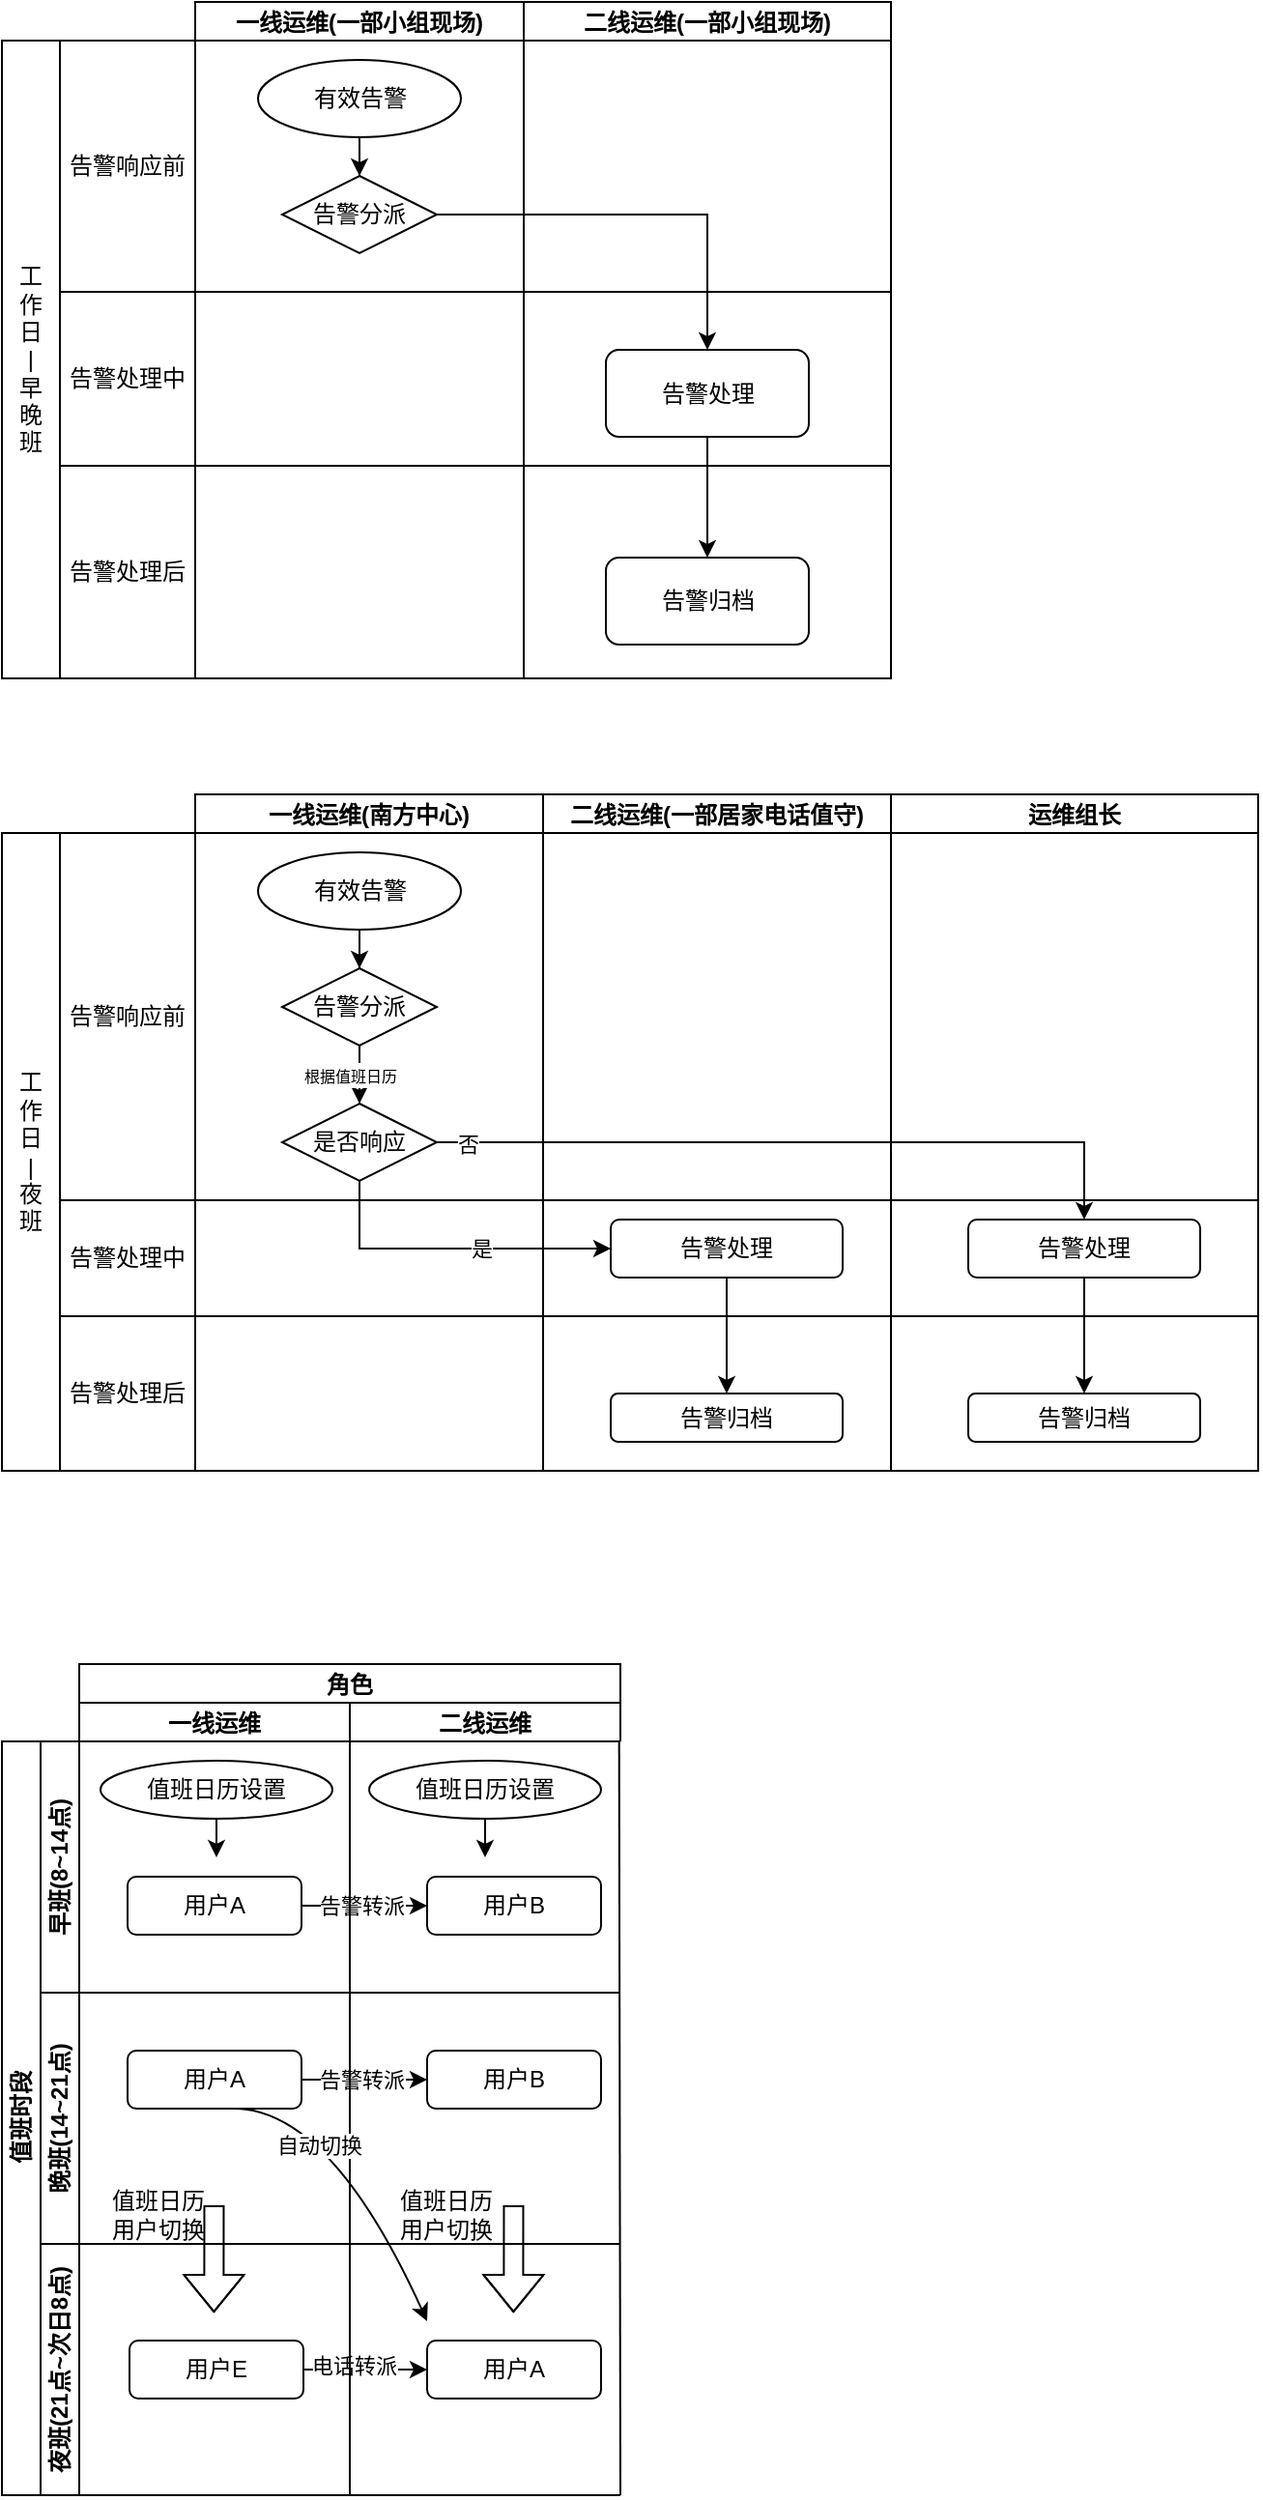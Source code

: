 <mxfile version="24.2.1" type="github">
  <diagram name="第 1 页" id="uyAYRrN_ciRT2oY6E2k2">
    <mxGraphModel dx="909" dy="530" grid="1" gridSize="10" guides="1" tooltips="1" connect="1" arrows="1" fold="1" page="1" pageScale="1" pageWidth="1169" pageHeight="1654" math="0" shadow="0">
      <root>
        <mxCell id="0" />
        <mxCell id="1" parent="0" />
        <mxCell id="3dFxkeG1vcI2UrQQrLY8-1" value="&lt;div&gt;工&lt;div&gt;作&lt;/div&gt;&lt;div&gt;日&lt;/div&gt;&lt;/div&gt;&lt;div&gt;|&lt;/div&gt;&lt;div&gt;早&lt;br&gt;晚&lt;/div&gt;&lt;div&gt;班&lt;br&gt;&lt;/div&gt;" style="rounded=0;whiteSpace=wrap;html=1;" parent="1" vertex="1">
          <mxGeometry x="150" y="100" width="30" height="330" as="geometry" />
        </mxCell>
        <mxCell id="3dFxkeG1vcI2UrQQrLY8-3" value="告警&lt;span style=&quot;background-color: initial;&quot;&gt;响应&lt;/span&gt;&lt;span style=&quot;background-color: initial;&quot;&gt;前&lt;/span&gt;" style="rounded=0;whiteSpace=wrap;html=1;" parent="1" vertex="1">
          <mxGeometry x="180" y="100" width="70" height="130" as="geometry" />
        </mxCell>
        <mxCell id="3dFxkeG1vcI2UrQQrLY8-4" value="告警处理中" style="rounded=0;whiteSpace=wrap;html=1;" parent="1" vertex="1">
          <mxGeometry x="180" y="230" width="70" height="90" as="geometry" />
        </mxCell>
        <mxCell id="3dFxkeG1vcI2UrQQrLY8-5" value="告警处理后" style="rounded=0;whiteSpace=wrap;html=1;" parent="1" vertex="1">
          <mxGeometry x="180" y="320" width="70" height="110" as="geometry" />
        </mxCell>
        <mxCell id="3dFxkeG1vcI2UrQQrLY8-6" value="一线运维(一部小组现场)" style="swimlane;startSize=20;" parent="1" vertex="1">
          <mxGeometry x="250" y="80" width="170" height="350" as="geometry" />
        </mxCell>
        <mxCell id="3dFxkeG1vcI2UrQQrLY8-22" value="" style="edgeStyle=orthogonalEdgeStyle;rounded=0;orthogonalLoop=1;jettySize=auto;html=1;" parent="3dFxkeG1vcI2UrQQrLY8-6" source="3dFxkeG1vcI2UrQQrLY8-20" target="3dFxkeG1vcI2UrQQrLY8-21" edge="1">
          <mxGeometry relative="1" as="geometry" />
        </mxCell>
        <mxCell id="3dFxkeG1vcI2UrQQrLY8-20" value="有效告警" style="ellipse;whiteSpace=wrap;html=1;" parent="3dFxkeG1vcI2UrQQrLY8-6" vertex="1">
          <mxGeometry x="32.5" y="30" width="105" height="40" as="geometry" />
        </mxCell>
        <mxCell id="3dFxkeG1vcI2UrQQrLY8-21" value="告警分派" style="rhombus;whiteSpace=wrap;html=1;" parent="3dFxkeG1vcI2UrQQrLY8-6" vertex="1">
          <mxGeometry x="45" y="90" width="80" height="40" as="geometry" />
        </mxCell>
        <mxCell id="3dFxkeG1vcI2UrQQrLY8-73" value="" style="endArrow=none;html=1;rounded=0;" parent="3dFxkeG1vcI2UrQQrLY8-6" edge="1">
          <mxGeometry width="50" height="50" relative="1" as="geometry">
            <mxPoint y="150" as="sourcePoint" />
            <mxPoint x="360" y="150" as="targetPoint" />
          </mxGeometry>
        </mxCell>
        <mxCell id="3dFxkeG1vcI2UrQQrLY8-12" value="二线运维(一部小组现场)" style="swimlane;startSize=20;" parent="1" vertex="1">
          <mxGeometry x="420" y="80" width="190" height="350" as="geometry" />
        </mxCell>
        <mxCell id="3dFxkeG1vcI2UrQQrLY8-30" value="" style="edgeStyle=orthogonalEdgeStyle;rounded=0;orthogonalLoop=1;jettySize=auto;html=1;" parent="3dFxkeG1vcI2UrQQrLY8-12" source="3dFxkeG1vcI2UrQQrLY8-23" target="3dFxkeG1vcI2UrQQrLY8-29" edge="1">
          <mxGeometry relative="1" as="geometry" />
        </mxCell>
        <mxCell id="3dFxkeG1vcI2UrQQrLY8-23" value="告警处理" style="rounded=1;whiteSpace=wrap;html=1;" parent="3dFxkeG1vcI2UrQQrLY8-12" vertex="1">
          <mxGeometry x="42.5" y="180" width="105" height="45" as="geometry" />
        </mxCell>
        <mxCell id="3dFxkeG1vcI2UrQQrLY8-29" value="告警归档" style="rounded=1;whiteSpace=wrap;html=1;" parent="3dFxkeG1vcI2UrQQrLY8-12" vertex="1">
          <mxGeometry x="42.5" y="287.5" width="105" height="45" as="geometry" />
        </mxCell>
        <mxCell id="3dFxkeG1vcI2UrQQrLY8-75" value="" style="endArrow=none;html=1;rounded=0;" parent="3dFxkeG1vcI2UrQQrLY8-12" edge="1">
          <mxGeometry width="50" height="50" relative="1" as="geometry">
            <mxPoint x="-170" y="240" as="sourcePoint" />
            <mxPoint x="190" y="240" as="targetPoint" />
          </mxGeometry>
        </mxCell>
        <mxCell id="3dFxkeG1vcI2UrQQrLY8-24" style="edgeStyle=orthogonalEdgeStyle;rounded=0;orthogonalLoop=1;jettySize=auto;html=1;" parent="1" source="3dFxkeG1vcI2UrQQrLY8-21" target="3dFxkeG1vcI2UrQQrLY8-23" edge="1">
          <mxGeometry relative="1" as="geometry" />
        </mxCell>
        <mxCell id="3dFxkeG1vcI2UrQQrLY8-59" value="工&lt;div&gt;作&lt;/div&gt;&lt;div&gt;日&lt;div&gt;|&lt;/div&gt;&lt;div&gt;夜&lt;/div&gt;&lt;div&gt;班&lt;/div&gt;&lt;/div&gt;" style="rounded=0;whiteSpace=wrap;html=1;" parent="1" vertex="1">
          <mxGeometry x="150" y="510" width="30" height="330" as="geometry" />
        </mxCell>
        <mxCell id="3dFxkeG1vcI2UrQQrLY8-60" value="告警&lt;span style=&quot;background-color: initial;&quot;&gt;响应&lt;/span&gt;&lt;span style=&quot;background-color: initial;&quot;&gt;前&lt;/span&gt;" style="rounded=0;whiteSpace=wrap;html=1;" parent="1" vertex="1">
          <mxGeometry x="180" y="510" width="70" height="190" as="geometry" />
        </mxCell>
        <mxCell id="3dFxkeG1vcI2UrQQrLY8-61" value="告警处理中" style="rounded=0;whiteSpace=wrap;html=1;" parent="1" vertex="1">
          <mxGeometry x="180" y="700" width="70" height="60" as="geometry" />
        </mxCell>
        <mxCell id="3dFxkeG1vcI2UrQQrLY8-62" value="告警处理后" style="rounded=0;whiteSpace=wrap;html=1;" parent="1" vertex="1">
          <mxGeometry x="180" y="760" width="70" height="80" as="geometry" />
        </mxCell>
        <mxCell id="3dFxkeG1vcI2UrQQrLY8-63" value="一线运维(南方中心)" style="swimlane;startSize=20;" parent="1" vertex="1">
          <mxGeometry x="250" y="490" width="180" height="350" as="geometry" />
        </mxCell>
        <mxCell id="3dFxkeG1vcI2UrQQrLY8-64" value="" style="edgeStyle=orthogonalEdgeStyle;rounded=0;orthogonalLoop=1;jettySize=auto;html=1;" parent="3dFxkeG1vcI2UrQQrLY8-63" source="3dFxkeG1vcI2UrQQrLY8-65" target="3dFxkeG1vcI2UrQQrLY8-66" edge="1">
          <mxGeometry relative="1" as="geometry" />
        </mxCell>
        <mxCell id="3dFxkeG1vcI2UrQQrLY8-65" value="有效告警" style="ellipse;whiteSpace=wrap;html=1;" parent="3dFxkeG1vcI2UrQQrLY8-63" vertex="1">
          <mxGeometry x="32.5" y="30" width="105" height="40" as="geometry" />
        </mxCell>
        <mxCell id="3dFxkeG1vcI2UrQQrLY8-87" value="&lt;span style=&quot;font-size: 8px;&quot;&gt;根据值班日历&lt;/span&gt;" style="edgeStyle=orthogonalEdgeStyle;rounded=0;orthogonalLoop=1;jettySize=auto;html=1;" parent="3dFxkeG1vcI2UrQQrLY8-63" source="3dFxkeG1vcI2UrQQrLY8-66" target="3dFxkeG1vcI2UrQQrLY8-86" edge="1">
          <mxGeometry y="5" relative="1" as="geometry">
            <mxPoint as="offset" />
          </mxGeometry>
        </mxCell>
        <mxCell id="3dFxkeG1vcI2UrQQrLY8-66" value="告警分派" style="rhombus;whiteSpace=wrap;html=1;" parent="3dFxkeG1vcI2UrQQrLY8-63" vertex="1">
          <mxGeometry x="45" y="90" width="80" height="40" as="geometry" />
        </mxCell>
        <mxCell id="3dFxkeG1vcI2UrQQrLY8-86" value="是否响应" style="rhombus;whiteSpace=wrap;html=1;" parent="3dFxkeG1vcI2UrQQrLY8-63" vertex="1">
          <mxGeometry x="45" y="160" width="80" height="40" as="geometry" />
        </mxCell>
        <mxCell id="3dFxkeG1vcI2UrQQrLY8-100" value="" style="endArrow=none;html=1;rounded=0;" parent="3dFxkeG1vcI2UrQQrLY8-63" edge="1">
          <mxGeometry width="50" height="50" relative="1" as="geometry">
            <mxPoint y="210" as="sourcePoint" />
            <mxPoint x="550" y="210" as="targetPoint" />
          </mxGeometry>
        </mxCell>
        <mxCell id="3dFxkeG1vcI2UrQQrLY8-99" value="" style="endArrow=none;html=1;rounded=0;" parent="3dFxkeG1vcI2UrQQrLY8-63" edge="1">
          <mxGeometry width="50" height="50" relative="1" as="geometry">
            <mxPoint y="270" as="sourcePoint" />
            <mxPoint x="550" y="270" as="targetPoint" />
          </mxGeometry>
        </mxCell>
        <mxCell id="3dFxkeG1vcI2UrQQrLY8-67" value="二线运维(一部居家电话值守)" style="swimlane;startSize=20;" parent="1" vertex="1">
          <mxGeometry x="430" y="490" width="180" height="350" as="geometry" />
        </mxCell>
        <mxCell id="3dFxkeG1vcI2UrQQrLY8-82" value="" style="edgeStyle=orthogonalEdgeStyle;rounded=0;orthogonalLoop=1;jettySize=auto;html=1;" parent="3dFxkeG1vcI2UrQQrLY8-67" source="3dFxkeG1vcI2UrQQrLY8-78" target="3dFxkeG1vcI2UrQQrLY8-81" edge="1">
          <mxGeometry relative="1" as="geometry" />
        </mxCell>
        <mxCell id="3dFxkeG1vcI2UrQQrLY8-78" value="告警处理" style="whiteSpace=wrap;html=1;rounded=1;" parent="3dFxkeG1vcI2UrQQrLY8-67" vertex="1">
          <mxGeometry x="35" y="220" width="120" height="30" as="geometry" />
        </mxCell>
        <mxCell id="3dFxkeG1vcI2UrQQrLY8-81" value="告警归档" style="rounded=1;whiteSpace=wrap;html=1;" parent="3dFxkeG1vcI2UrQQrLY8-67" vertex="1">
          <mxGeometry x="35" y="310" width="120" height="25" as="geometry" />
        </mxCell>
        <mxCell id="3dFxkeG1vcI2UrQQrLY8-71" value="运维组长" style="swimlane;startSize=20;" parent="1" vertex="1">
          <mxGeometry x="610" y="490" width="190" height="350" as="geometry" />
        </mxCell>
        <mxCell id="3dFxkeG1vcI2UrQQrLY8-92" value="" style="edgeStyle=orthogonalEdgeStyle;rounded=0;orthogonalLoop=1;jettySize=auto;html=1;" parent="3dFxkeG1vcI2UrQQrLY8-71" source="3dFxkeG1vcI2UrQQrLY8-83" target="3dFxkeG1vcI2UrQQrLY8-91" edge="1">
          <mxGeometry relative="1" as="geometry" />
        </mxCell>
        <mxCell id="3dFxkeG1vcI2UrQQrLY8-83" value="告警处理" style="whiteSpace=wrap;html=1;rounded=1;" parent="3dFxkeG1vcI2UrQQrLY8-71" vertex="1">
          <mxGeometry x="40" y="220" width="120" height="30" as="geometry" />
        </mxCell>
        <mxCell id="3dFxkeG1vcI2UrQQrLY8-91" value="告警归档" style="rounded=1;whiteSpace=wrap;html=1;" parent="3dFxkeG1vcI2UrQQrLY8-71" vertex="1">
          <mxGeometry x="40" y="310" width="120" height="25" as="geometry" />
        </mxCell>
        <mxCell id="3dFxkeG1vcI2UrQQrLY8-94" style="edgeStyle=orthogonalEdgeStyle;rounded=0;orthogonalLoop=1;jettySize=auto;html=1;entryX=0;entryY=0.5;entryDx=0;entryDy=0;" parent="1" source="3dFxkeG1vcI2UrQQrLY8-86" target="3dFxkeG1vcI2UrQQrLY8-78" edge="1">
          <mxGeometry relative="1" as="geometry">
            <Array as="points">
              <mxPoint x="335" y="725" />
            </Array>
          </mxGeometry>
        </mxCell>
        <mxCell id="3dFxkeG1vcI2UrQQrLY8-95" value="是" style="edgeLabel;html=1;align=center;verticalAlign=middle;resizable=0;points=[];" parent="3dFxkeG1vcI2UrQQrLY8-94" vertex="1" connectable="0">
          <mxGeometry x="0.132" y="1" relative="1" as="geometry">
            <mxPoint x="4" y="1" as="offset" />
          </mxGeometry>
        </mxCell>
        <mxCell id="3dFxkeG1vcI2UrQQrLY8-96" style="edgeStyle=orthogonalEdgeStyle;rounded=0;orthogonalLoop=1;jettySize=auto;html=1;entryX=0.5;entryY=0;entryDx=0;entryDy=0;" parent="1" source="3dFxkeG1vcI2UrQQrLY8-86" target="3dFxkeG1vcI2UrQQrLY8-83" edge="1">
          <mxGeometry relative="1" as="geometry" />
        </mxCell>
        <mxCell id="3dFxkeG1vcI2UrQQrLY8-97" value="否" style="edgeLabel;html=1;align=center;verticalAlign=middle;resizable=0;points=[];" parent="3dFxkeG1vcI2UrQQrLY8-96" vertex="1" connectable="0">
          <mxGeometry x="-0.917" y="-1" relative="1" as="geometry">
            <mxPoint as="offset" />
          </mxGeometry>
        </mxCell>
        <mxCell id="fDfrXuj3-s6hi7tqcqSu-27" value="值班时段" style="swimlane;childLayout=stackLayout;resizeParent=1;resizeParentMax=0;horizontal=0;startSize=20;horizontalStack=0;html=1;" parent="1" vertex="1" collapsed="1">
          <mxGeometry x="150" y="980" width="20" height="390" as="geometry">
            <mxRectangle x="80" y="320" width="480" height="30" as="alternateBounds" />
          </mxGeometry>
        </mxCell>
        <mxCell id="fDfrXuj3-s6hi7tqcqSu-28" value="早班(8~14点)" style="swimlane;horizontal=0;whiteSpace=wrap;html=1;startSize=23;" parent="1" vertex="1">
          <mxGeometry x="170" y="980" width="20" height="130" as="geometry" />
        </mxCell>
        <mxCell id="fDfrXuj3-s6hi7tqcqSu-29" value="一线运维" style="swimlane;startSize=23;" parent="1" vertex="1">
          <mxGeometry x="190" y="960" width="140" height="20" as="geometry" />
        </mxCell>
        <mxCell id="fDfrXuj3-s6hi7tqcqSu-30" value="二线运维" style="swimlane;startSize=23;" parent="1" vertex="1">
          <mxGeometry x="330" y="960" width="140" height="20" as="geometry" />
        </mxCell>
        <mxCell id="fDfrXuj3-s6hi7tqcqSu-31" value="角色" style="swimlane;" parent="1" vertex="1">
          <mxGeometry x="190" y="940" width="280" height="20" as="geometry" />
        </mxCell>
        <mxCell id="fDfrXuj3-s6hi7tqcqSu-37" style="edgeStyle=orthogonalEdgeStyle;rounded=0;orthogonalLoop=1;jettySize=auto;html=1;entryX=0;entryY=0.5;entryDx=0;entryDy=0;" parent="1" source="fDfrXuj3-s6hi7tqcqSu-32" target="fDfrXuj3-s6hi7tqcqSu-35" edge="1">
          <mxGeometry relative="1" as="geometry" />
        </mxCell>
        <mxCell id="fDfrXuj3-s6hi7tqcqSu-38" value="告警转派" style="edgeLabel;html=1;align=center;verticalAlign=middle;resizable=0;points=[];" parent="fDfrXuj3-s6hi7tqcqSu-37" vertex="1" connectable="0">
          <mxGeometry x="-0.233" relative="1" as="geometry">
            <mxPoint x="6" as="offset" />
          </mxGeometry>
        </mxCell>
        <mxCell id="fDfrXuj3-s6hi7tqcqSu-32" value="用户A" style="rounded=1;whiteSpace=wrap;html=1;" parent="1" vertex="1">
          <mxGeometry x="215" y="1050" width="90" height="30" as="geometry" />
        </mxCell>
        <mxCell id="fDfrXuj3-s6hi7tqcqSu-33" value="晚班(14~21点)" style="swimlane;horizontal=0;whiteSpace=wrap;html=1;startSize=23;" parent="1" vertex="1">
          <mxGeometry x="170" y="1110" width="20" height="130" as="geometry" />
        </mxCell>
        <mxCell id="fDfrXuj3-s6hi7tqcqSu-34" value="夜班(21点~次日8点)" style="swimlane;horizontal=0;whiteSpace=wrap;html=1;startSize=23;" parent="1" vertex="1">
          <mxGeometry x="170" y="1240" width="20" height="130" as="geometry" />
        </mxCell>
        <mxCell id="fDfrXuj3-s6hi7tqcqSu-35" value="用户B" style="rounded=1;whiteSpace=wrap;html=1;" parent="1" vertex="1">
          <mxGeometry x="370" y="1050" width="90" height="30" as="geometry" />
        </mxCell>
        <mxCell id="fDfrXuj3-s6hi7tqcqSu-40" value="" style="edgeStyle=orthogonalEdgeStyle;rounded=0;orthogonalLoop=1;jettySize=auto;html=1;" parent="1" source="fDfrXuj3-s6hi7tqcqSu-36" target="fDfrXuj3-s6hi7tqcqSu-39" edge="1">
          <mxGeometry relative="1" as="geometry" />
        </mxCell>
        <mxCell id="fDfrXuj3-s6hi7tqcqSu-41" value="告警转派" style="edgeLabel;html=1;align=center;verticalAlign=middle;resizable=0;points=[];" parent="fDfrXuj3-s6hi7tqcqSu-40" vertex="1" connectable="0">
          <mxGeometry x="-0.187" relative="1" as="geometry">
            <mxPoint x="4" as="offset" />
          </mxGeometry>
        </mxCell>
        <mxCell id="fDfrXuj3-s6hi7tqcqSu-36" value="用户A" style="rounded=1;whiteSpace=wrap;html=1;" parent="1" vertex="1">
          <mxGeometry x="215" y="1140" width="90" height="30" as="geometry" />
        </mxCell>
        <mxCell id="fDfrXuj3-s6hi7tqcqSu-39" value="用户B" style="rounded=1;whiteSpace=wrap;html=1;" parent="1" vertex="1">
          <mxGeometry x="370" y="1140" width="90" height="30" as="geometry" />
        </mxCell>
        <mxCell id="fDfrXuj3-s6hi7tqcqSu-42" value="用户A" style="rounded=1;whiteSpace=wrap;html=1;" parent="1" vertex="1">
          <mxGeometry x="370" y="1290" width="90" height="30" as="geometry" />
        </mxCell>
        <mxCell id="fDfrXuj3-s6hi7tqcqSu-44" value="" style="edgeStyle=orthogonalEdgeStyle;rounded=0;orthogonalLoop=1;jettySize=auto;html=1;" parent="1" source="fDfrXuj3-s6hi7tqcqSu-43" target="fDfrXuj3-s6hi7tqcqSu-42" edge="1">
          <mxGeometry relative="1" as="geometry" />
        </mxCell>
        <mxCell id="fDfrXuj3-s6hi7tqcqSu-45" value="电话转派" style="edgeLabel;html=1;align=center;verticalAlign=middle;resizable=0;points=[];" parent="fDfrXuj3-s6hi7tqcqSu-44" vertex="1" connectable="0">
          <mxGeometry x="-0.206" y="2" relative="1" as="geometry">
            <mxPoint as="offset" />
          </mxGeometry>
        </mxCell>
        <mxCell id="fDfrXuj3-s6hi7tqcqSu-43" value="用户E" style="rounded=1;whiteSpace=wrap;html=1;" parent="1" vertex="1">
          <mxGeometry x="216" y="1290" width="90" height="30" as="geometry" />
        </mxCell>
        <mxCell id="fDfrXuj3-s6hi7tqcqSu-46" value="" style="endArrow=none;html=1;rounded=0;" parent="1" edge="1">
          <mxGeometry width="50" height="50" relative="1" as="geometry">
            <mxPoint x="470" y="1370" as="sourcePoint" />
            <mxPoint x="469.35" y="980" as="targetPoint" />
          </mxGeometry>
        </mxCell>
        <mxCell id="fDfrXuj3-s6hi7tqcqSu-47" value="" style="endArrow=none;html=1;rounded=0;" parent="1" edge="1">
          <mxGeometry width="50" height="50" relative="1" as="geometry">
            <mxPoint x="190" y="1370" as="sourcePoint" />
            <mxPoint x="470" y="1370" as="targetPoint" />
          </mxGeometry>
        </mxCell>
        <mxCell id="fDfrXuj3-s6hi7tqcqSu-48" value="" style="endArrow=none;html=1;rounded=0;" parent="1" edge="1">
          <mxGeometry width="50" height="50" relative="1" as="geometry">
            <mxPoint x="190" y="1240" as="sourcePoint" />
            <mxPoint x="470" y="1240" as="targetPoint" />
          </mxGeometry>
        </mxCell>
        <mxCell id="fDfrXuj3-s6hi7tqcqSu-49" value="" style="endArrow=none;html=1;rounded=0;" parent="1" edge="1">
          <mxGeometry width="50" height="50" relative="1" as="geometry">
            <mxPoint x="190" y="1110" as="sourcePoint" />
            <mxPoint x="470" y="1110" as="targetPoint" />
          </mxGeometry>
        </mxCell>
        <mxCell id="fDfrXuj3-s6hi7tqcqSu-52" value="" style="shape=flexArrow;endArrow=classic;html=1;rounded=0;entryX=0.455;entryY=-0.149;entryDx=0;entryDy=0;entryPerimeter=0;" parent="1" edge="1">
          <mxGeometry width="50" height="50" relative="1" as="geometry">
            <mxPoint x="259.73" y="1220" as="sourcePoint" />
            <mxPoint x="259.68" y="1275.53" as="targetPoint" />
            <Array as="points">
              <mxPoint x="259.73" y="1230" />
            </Array>
          </mxGeometry>
        </mxCell>
        <mxCell id="fDfrXuj3-s6hi7tqcqSu-53" value="" style="shape=flexArrow;endArrow=classic;html=1;rounded=0;entryX=0.455;entryY=-0.149;entryDx=0;entryDy=0;entryPerimeter=0;" parent="1" edge="1">
          <mxGeometry width="50" height="50" relative="1" as="geometry">
            <mxPoint x="414.73" y="1220" as="sourcePoint" />
            <mxPoint x="414.68" y="1275.53" as="targetPoint" />
            <Array as="points">
              <mxPoint x="414.73" y="1230" />
            </Array>
          </mxGeometry>
        </mxCell>
        <mxCell id="fDfrXuj3-s6hi7tqcqSu-58" value="" style="endArrow=none;html=1;rounded=0;" parent="1" edge="1">
          <mxGeometry width="50" height="50" relative="1" as="geometry">
            <mxPoint x="330" y="1370" as="sourcePoint" />
            <mxPoint x="330" y="980" as="targetPoint" />
          </mxGeometry>
        </mxCell>
        <mxCell id="ydOYDvViaHF_92vo5GXb-4" style="edgeStyle=orthogonalEdgeStyle;rounded=0;orthogonalLoop=1;jettySize=auto;html=1;" edge="1" parent="1" source="ydOYDvViaHF_92vo5GXb-1">
          <mxGeometry relative="1" as="geometry">
            <mxPoint x="261" y="1040" as="targetPoint" />
          </mxGeometry>
        </mxCell>
        <mxCell id="ydOYDvViaHF_92vo5GXb-1" value="值班日历设置" style="ellipse;whiteSpace=wrap;html=1;" vertex="1" parent="1">
          <mxGeometry x="201" y="990" width="120" height="30" as="geometry" />
        </mxCell>
        <mxCell id="ydOYDvViaHF_92vo5GXb-8" style="edgeStyle=orthogonalEdgeStyle;rounded=0;orthogonalLoop=1;jettySize=auto;html=1;" edge="1" parent="1" source="ydOYDvViaHF_92vo5GXb-6">
          <mxGeometry relative="1" as="geometry">
            <mxPoint x="400" y="1040" as="targetPoint" />
          </mxGeometry>
        </mxCell>
        <mxCell id="ydOYDvViaHF_92vo5GXb-6" value="值班日历设置" style="ellipse;whiteSpace=wrap;html=1;" vertex="1" parent="1">
          <mxGeometry x="340" y="990" width="120" height="30" as="geometry" />
        </mxCell>
        <mxCell id="ydOYDvViaHF_92vo5GXb-9" value="值班日历&lt;div&gt;用户切换&lt;/div&gt;" style="text;html=1;align=center;verticalAlign=middle;whiteSpace=wrap;rounded=0;" vertex="1" parent="1">
          <mxGeometry x="201" y="1210" width="60" height="30" as="geometry" />
        </mxCell>
        <mxCell id="ydOYDvViaHF_92vo5GXb-10" value="值班日历&lt;div&gt;用户切换&lt;/div&gt;" style="text;html=1;align=center;verticalAlign=middle;whiteSpace=wrap;rounded=0;" vertex="1" parent="1">
          <mxGeometry x="350" y="1210" width="60" height="30" as="geometry" />
        </mxCell>
        <mxCell id="ydOYDvViaHF_92vo5GXb-12" value="" style="curved=1;endArrow=classic;html=1;rounded=0;" edge="1" parent="1">
          <mxGeometry width="50" height="50" relative="1" as="geometry">
            <mxPoint x="270" y="1170" as="sourcePoint" />
            <mxPoint x="370" y="1280" as="targetPoint" />
            <Array as="points">
              <mxPoint x="320" y="1170" />
            </Array>
          </mxGeometry>
        </mxCell>
        <mxCell id="ydOYDvViaHF_92vo5GXb-13" value="自动切换" style="edgeLabel;html=1;align=center;verticalAlign=middle;resizable=0;points=[];" vertex="1" connectable="0" parent="ydOYDvViaHF_92vo5GXb-12">
          <mxGeometry x="-0.246" y="-13" relative="1" as="geometry">
            <mxPoint as="offset" />
          </mxGeometry>
        </mxCell>
      </root>
    </mxGraphModel>
  </diagram>
</mxfile>
